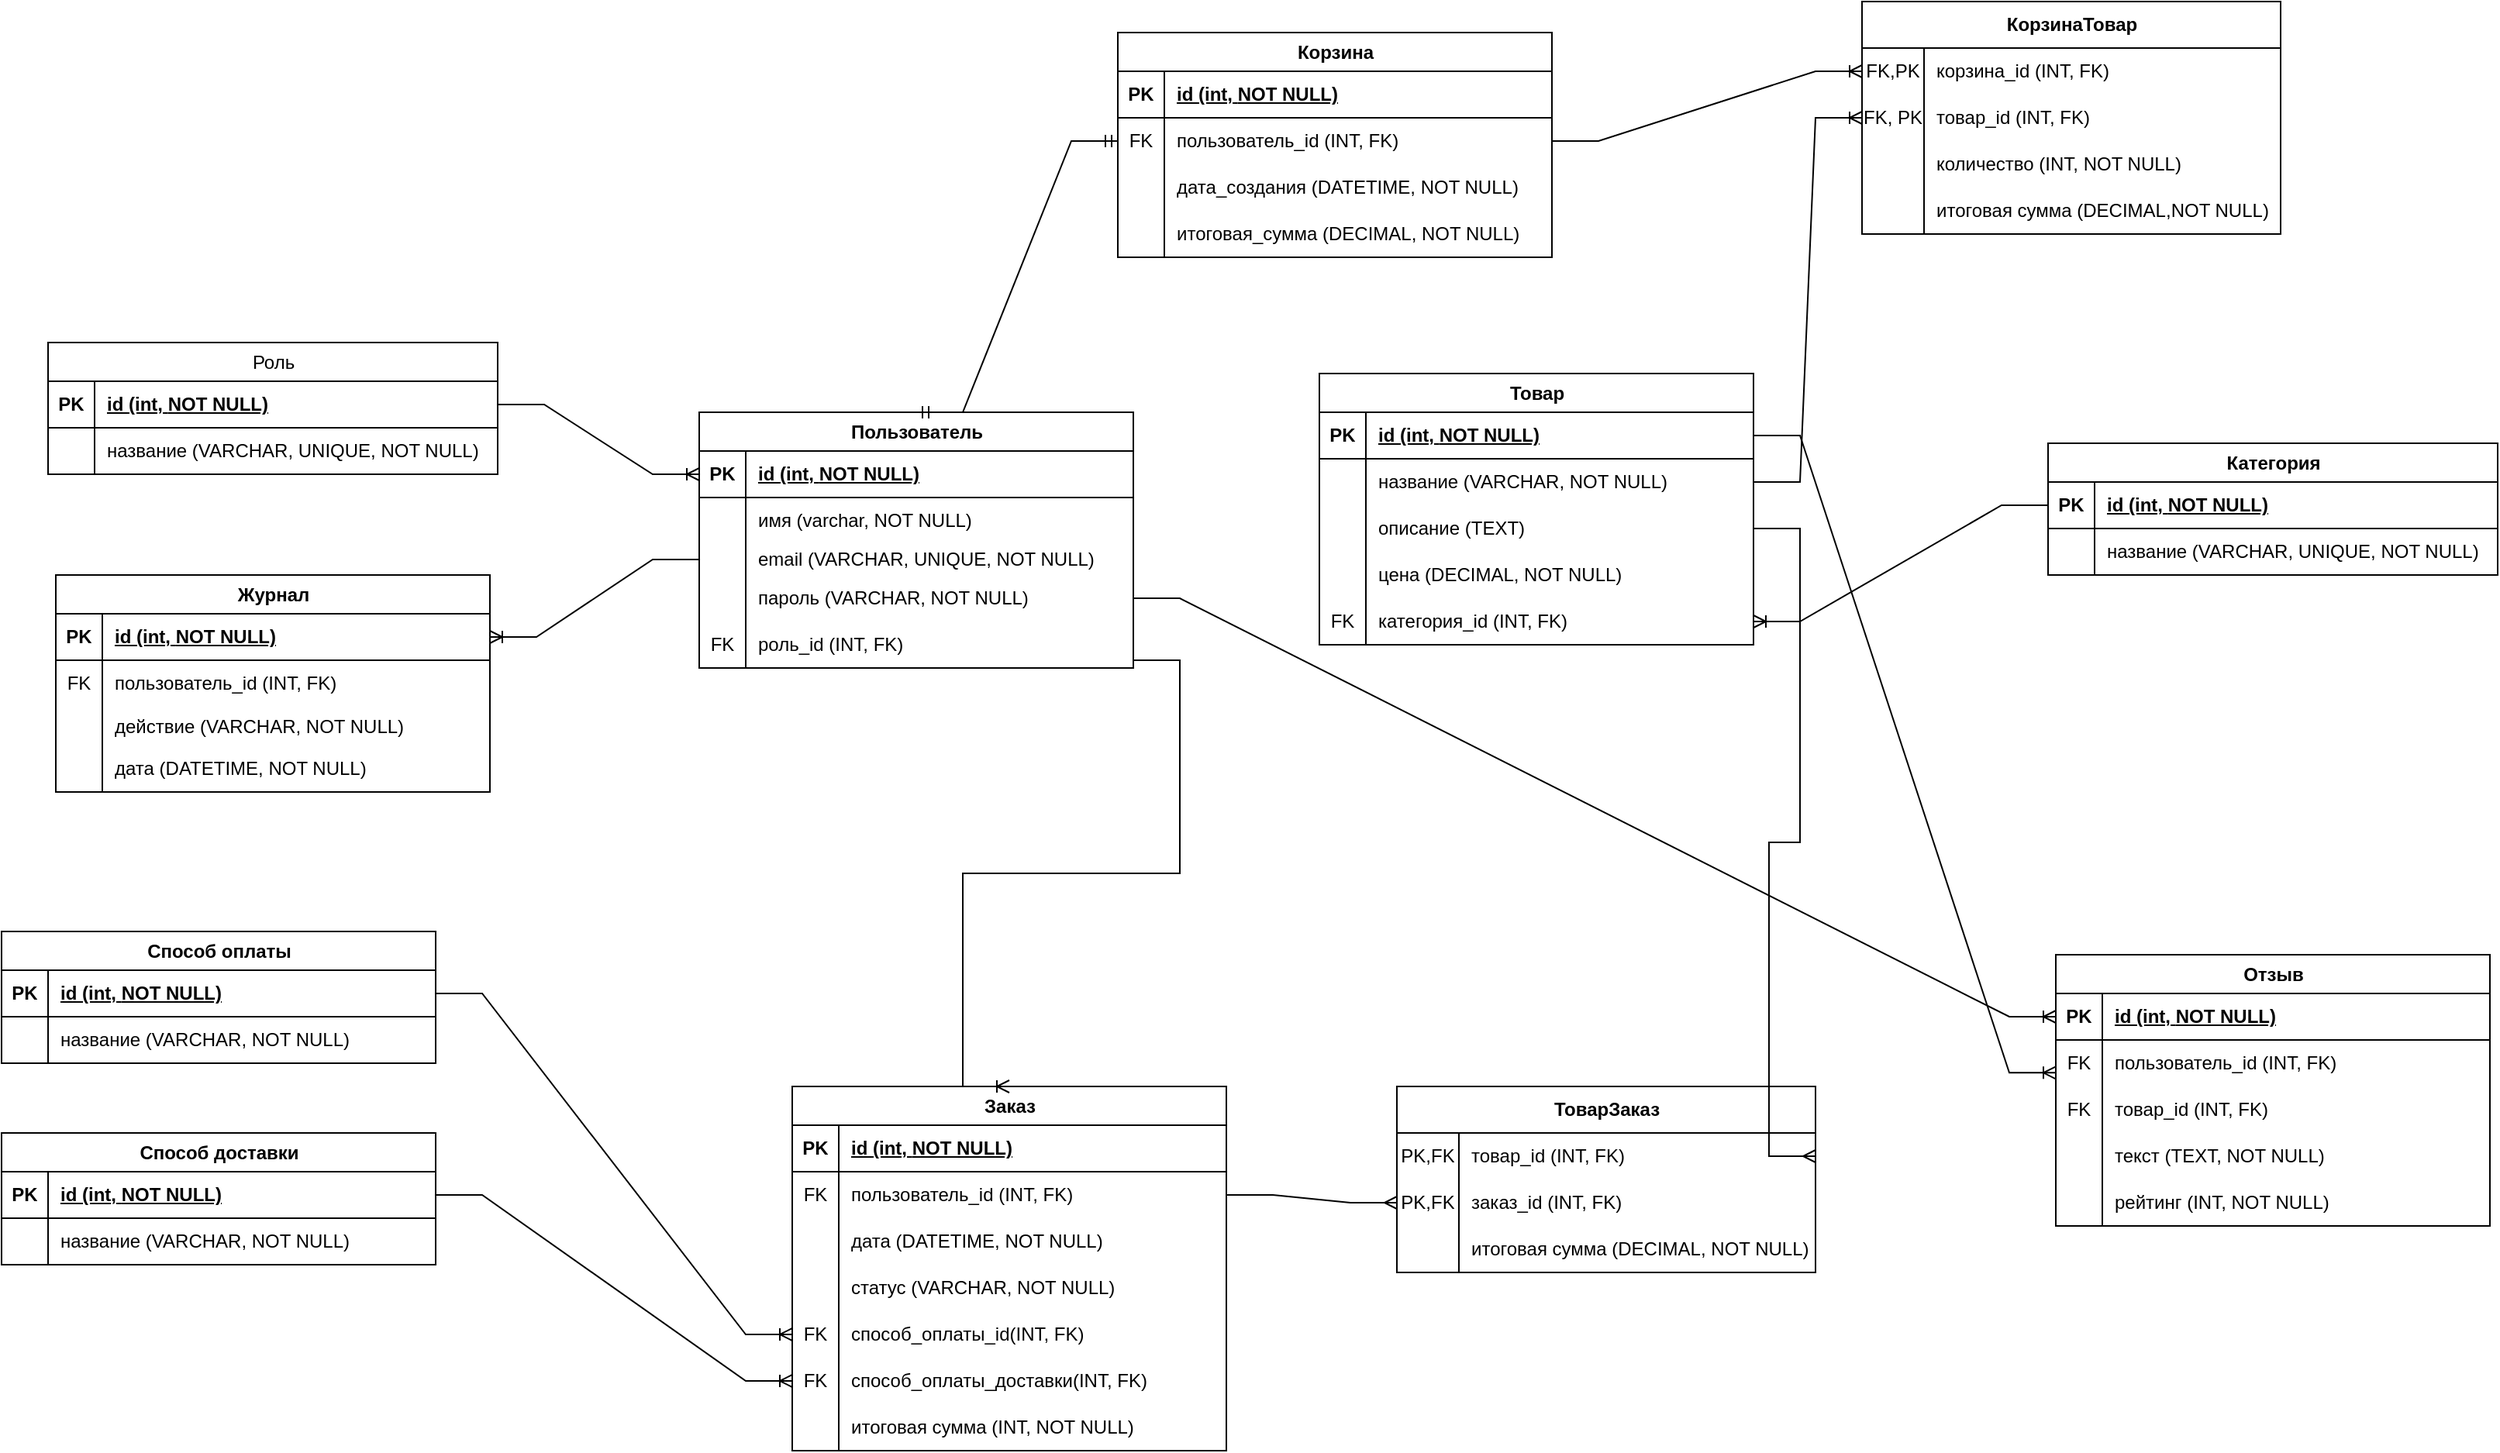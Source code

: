 <mxfile version="24.7.16">
  <diagram id="R2lEEEUBdFMjLlhIrx00" name="Page-1">
    <mxGraphModel dx="2350" dy="1910" grid="1" gridSize="10" guides="1" tooltips="1" connect="1" arrows="1" fold="1" page="1" pageScale="1" pageWidth="850" pageHeight="1100" math="0" shadow="0" extFonts="Permanent Marker^https://fonts.googleapis.com/css?family=Permanent+Marker">
      <root>
        <mxCell id="0" />
        <mxCell id="1" parent="0" />
        <mxCell id="uTvPvE9BwkvA8iOeu_6--14" value="Пользователь" style="shape=table;startSize=25;container=1;collapsible=1;childLayout=tableLayout;fixedRows=1;rowLines=0;fontStyle=1;align=center;resizeLast=1;html=1;" parent="1" vertex="1">
          <mxGeometry x="-70" y="65" width="280" height="165" as="geometry" />
        </mxCell>
        <mxCell id="uTvPvE9BwkvA8iOeu_6--15" value="" style="shape=tableRow;horizontal=0;startSize=0;swimlaneHead=0;swimlaneBody=0;fillColor=none;collapsible=0;dropTarget=0;points=[[0,0.5],[1,0.5]];portConstraint=eastwest;top=0;left=0;right=0;bottom=1;" parent="uTvPvE9BwkvA8iOeu_6--14" vertex="1">
          <mxGeometry y="25" width="280" height="30" as="geometry" />
        </mxCell>
        <mxCell id="uTvPvE9BwkvA8iOeu_6--16" value="PK" style="shape=partialRectangle;connectable=0;fillColor=none;top=0;left=0;bottom=0;right=0;fontStyle=1;overflow=hidden;whiteSpace=wrap;html=1;" parent="uTvPvE9BwkvA8iOeu_6--15" vertex="1">
          <mxGeometry width="30" height="30" as="geometry">
            <mxRectangle width="30" height="30" as="alternateBounds" />
          </mxGeometry>
        </mxCell>
        <mxCell id="uTvPvE9BwkvA8iOeu_6--17" value="id (int,&amp;nbsp;&lt;span style=&quot;text-wrap: nowrap;&quot;&gt;NOT NULL)&lt;/span&gt;" style="shape=partialRectangle;connectable=0;fillColor=none;top=0;left=0;bottom=0;right=0;align=left;spacingLeft=6;fontStyle=5;overflow=hidden;whiteSpace=wrap;html=1;" parent="uTvPvE9BwkvA8iOeu_6--15" vertex="1">
          <mxGeometry x="30" width="250" height="30" as="geometry">
            <mxRectangle width="250" height="30" as="alternateBounds" />
          </mxGeometry>
        </mxCell>
        <mxCell id="uTvPvE9BwkvA8iOeu_6--18" value="" style="shape=tableRow;horizontal=0;startSize=0;swimlaneHead=0;swimlaneBody=0;fillColor=none;collapsible=0;dropTarget=0;points=[[0,0.5],[1,0.5]];portConstraint=eastwest;top=0;left=0;right=0;bottom=0;" parent="uTvPvE9BwkvA8iOeu_6--14" vertex="1">
          <mxGeometry y="55" width="280" height="30" as="geometry" />
        </mxCell>
        <mxCell id="uTvPvE9BwkvA8iOeu_6--19" value="" style="shape=partialRectangle;connectable=0;fillColor=none;top=0;left=0;bottom=0;right=0;editable=1;overflow=hidden;whiteSpace=wrap;html=1;" parent="uTvPvE9BwkvA8iOeu_6--18" vertex="1">
          <mxGeometry width="30" height="30" as="geometry">
            <mxRectangle width="30" height="30" as="alternateBounds" />
          </mxGeometry>
        </mxCell>
        <mxCell id="uTvPvE9BwkvA8iOeu_6--20" value="имя (varchar, NOT NULL)" style="shape=partialRectangle;connectable=0;fillColor=none;top=0;left=0;bottom=0;right=0;align=left;spacingLeft=6;overflow=hidden;whiteSpace=wrap;html=1;" parent="uTvPvE9BwkvA8iOeu_6--18" vertex="1">
          <mxGeometry x="30" width="250" height="30" as="geometry">
            <mxRectangle width="250" height="30" as="alternateBounds" />
          </mxGeometry>
        </mxCell>
        <mxCell id="uTvPvE9BwkvA8iOeu_6--21" value="" style="shape=tableRow;horizontal=0;startSize=0;swimlaneHead=0;swimlaneBody=0;fillColor=none;collapsible=0;dropTarget=0;points=[[0,0.5],[1,0.5]];portConstraint=eastwest;top=0;left=0;right=0;bottom=0;" parent="uTvPvE9BwkvA8iOeu_6--14" vertex="1">
          <mxGeometry y="85" width="280" height="20" as="geometry" />
        </mxCell>
        <mxCell id="uTvPvE9BwkvA8iOeu_6--22" value="" style="shape=partialRectangle;connectable=0;fillColor=none;top=0;left=0;bottom=0;right=0;editable=1;overflow=hidden;whiteSpace=wrap;html=1;" parent="uTvPvE9BwkvA8iOeu_6--21" vertex="1">
          <mxGeometry width="30" height="20" as="geometry">
            <mxRectangle width="30" height="20" as="alternateBounds" />
          </mxGeometry>
        </mxCell>
        <mxCell id="uTvPvE9BwkvA8iOeu_6--23" value="email (VARCHAR, UNIQUE, NOT NULL)" style="shape=partialRectangle;connectable=0;fillColor=none;top=0;left=0;bottom=0;right=0;align=left;spacingLeft=6;overflow=hidden;whiteSpace=wrap;html=1;" parent="uTvPvE9BwkvA8iOeu_6--21" vertex="1">
          <mxGeometry x="30" width="250" height="20" as="geometry">
            <mxRectangle width="250" height="20" as="alternateBounds" />
          </mxGeometry>
        </mxCell>
        <mxCell id="uTvPvE9BwkvA8iOeu_6--24" value="" style="shape=tableRow;horizontal=0;startSize=0;swimlaneHead=0;swimlaneBody=0;fillColor=none;collapsible=0;dropTarget=0;points=[[0,0.5],[1,0.5]];portConstraint=eastwest;top=0;left=0;right=0;bottom=0;" parent="uTvPvE9BwkvA8iOeu_6--14" vertex="1">
          <mxGeometry y="105" width="280" height="30" as="geometry" />
        </mxCell>
        <mxCell id="uTvPvE9BwkvA8iOeu_6--25" value="" style="shape=partialRectangle;connectable=0;fillColor=none;top=0;left=0;bottom=0;right=0;editable=1;overflow=hidden;whiteSpace=wrap;html=1;" parent="uTvPvE9BwkvA8iOeu_6--24" vertex="1">
          <mxGeometry width="30" height="30" as="geometry">
            <mxRectangle width="30" height="30" as="alternateBounds" />
          </mxGeometry>
        </mxCell>
        <mxCell id="uTvPvE9BwkvA8iOeu_6--26" value="пароль (VARCHAR, NOT NULL)" style="shape=partialRectangle;connectable=0;fillColor=none;top=0;left=0;bottom=0;right=0;align=left;spacingLeft=6;overflow=hidden;whiteSpace=wrap;html=1;" parent="uTvPvE9BwkvA8iOeu_6--24" vertex="1">
          <mxGeometry x="30" width="250" height="30" as="geometry">
            <mxRectangle width="250" height="30" as="alternateBounds" />
          </mxGeometry>
        </mxCell>
        <mxCell id="uTvPvE9BwkvA8iOeu_6--40" value="" style="shape=tableRow;horizontal=0;startSize=0;swimlaneHead=0;swimlaneBody=0;fillColor=none;collapsible=0;dropTarget=0;points=[[0,0.5],[1,0.5]];portConstraint=eastwest;top=0;left=0;right=0;bottom=0;" parent="uTvPvE9BwkvA8iOeu_6--14" vertex="1">
          <mxGeometry y="135" width="280" height="30" as="geometry" />
        </mxCell>
        <mxCell id="uTvPvE9BwkvA8iOeu_6--41" value="FK" style="shape=partialRectangle;connectable=0;fillColor=none;top=0;left=0;bottom=0;right=0;editable=1;overflow=hidden;whiteSpace=wrap;html=1;" parent="uTvPvE9BwkvA8iOeu_6--40" vertex="1">
          <mxGeometry width="30" height="30" as="geometry">
            <mxRectangle width="30" height="30" as="alternateBounds" />
          </mxGeometry>
        </mxCell>
        <mxCell id="uTvPvE9BwkvA8iOeu_6--42" value="роль_id (INT, FK)" style="shape=partialRectangle;connectable=0;fillColor=none;top=0;left=0;bottom=0;right=0;align=left;spacingLeft=6;overflow=hidden;whiteSpace=wrap;html=1;" parent="uTvPvE9BwkvA8iOeu_6--40" vertex="1">
          <mxGeometry x="30" width="250" height="30" as="geometry">
            <mxRectangle width="250" height="30" as="alternateBounds" />
          </mxGeometry>
        </mxCell>
        <mxCell id="uTvPvE9BwkvA8iOeu_6--43" value="Роль" style="shape=table;startSize=25;container=1;collapsible=1;childLayout=tableLayout;fixedRows=1;rowLines=0;fontStyle=0;align=center;resizeLast=1;html=1;" parent="1" vertex="1">
          <mxGeometry x="-490" y="20" width="290" height="85" as="geometry" />
        </mxCell>
        <mxCell id="uTvPvE9BwkvA8iOeu_6--44" value="" style="shape=tableRow;horizontal=0;startSize=0;swimlaneHead=0;swimlaneBody=0;fillColor=none;collapsible=0;dropTarget=0;points=[[0,0.5],[1,0.5]];portConstraint=eastwest;top=0;left=0;right=0;bottom=1;" parent="uTvPvE9BwkvA8iOeu_6--43" vertex="1">
          <mxGeometry y="25" width="290" height="30" as="geometry" />
        </mxCell>
        <mxCell id="uTvPvE9BwkvA8iOeu_6--45" value="PK" style="shape=partialRectangle;connectable=0;fillColor=none;top=0;left=0;bottom=0;right=0;fontStyle=1;overflow=hidden;whiteSpace=wrap;html=1;" parent="uTvPvE9BwkvA8iOeu_6--44" vertex="1">
          <mxGeometry width="30" height="30" as="geometry">
            <mxRectangle width="30" height="30" as="alternateBounds" />
          </mxGeometry>
        </mxCell>
        <mxCell id="uTvPvE9BwkvA8iOeu_6--46" value="id (int,&amp;nbsp;&lt;span style=&quot;text-wrap: nowrap;&quot;&gt;NOT NULL)&lt;/span&gt;" style="shape=partialRectangle;connectable=0;fillColor=none;top=0;left=0;bottom=0;right=0;align=left;spacingLeft=6;fontStyle=5;overflow=hidden;whiteSpace=wrap;html=1;" parent="uTvPvE9BwkvA8iOeu_6--44" vertex="1">
          <mxGeometry x="30" width="260" height="30" as="geometry">
            <mxRectangle width="260" height="30" as="alternateBounds" />
          </mxGeometry>
        </mxCell>
        <mxCell id="uTvPvE9BwkvA8iOeu_6--47" value="" style="shape=tableRow;horizontal=0;startSize=0;swimlaneHead=0;swimlaneBody=0;fillColor=none;collapsible=0;dropTarget=0;points=[[0,0.5],[1,0.5]];portConstraint=eastwest;top=0;left=0;right=0;bottom=0;" parent="uTvPvE9BwkvA8iOeu_6--43" vertex="1">
          <mxGeometry y="55" width="290" height="30" as="geometry" />
        </mxCell>
        <mxCell id="uTvPvE9BwkvA8iOeu_6--48" value="" style="shape=partialRectangle;connectable=0;fillColor=none;top=0;left=0;bottom=0;right=0;editable=1;overflow=hidden;whiteSpace=wrap;html=1;" parent="uTvPvE9BwkvA8iOeu_6--47" vertex="1">
          <mxGeometry width="30" height="30" as="geometry">
            <mxRectangle width="30" height="30" as="alternateBounds" />
          </mxGeometry>
        </mxCell>
        <mxCell id="uTvPvE9BwkvA8iOeu_6--49" value="название (VARCHAR, UNIQUE, NOT NULL)" style="shape=partialRectangle;connectable=0;fillColor=none;top=0;left=0;bottom=0;right=0;align=left;spacingLeft=6;overflow=hidden;whiteSpace=wrap;html=1;" parent="uTvPvE9BwkvA8iOeu_6--47" vertex="1">
          <mxGeometry x="30" width="260" height="30" as="geometry">
            <mxRectangle width="260" height="30" as="alternateBounds" />
          </mxGeometry>
        </mxCell>
        <mxCell id="uTvPvE9BwkvA8iOeu_6--59" value="Товар" style="shape=table;startSize=25;container=1;collapsible=1;childLayout=tableLayout;fixedRows=1;rowLines=0;fontStyle=1;align=center;resizeLast=1;html=1;" parent="1" vertex="1">
          <mxGeometry x="330" y="40" width="280" height="175" as="geometry" />
        </mxCell>
        <mxCell id="uTvPvE9BwkvA8iOeu_6--60" value="" style="shape=tableRow;horizontal=0;startSize=0;swimlaneHead=0;swimlaneBody=0;fillColor=none;collapsible=0;dropTarget=0;points=[[0,0.5],[1,0.5]];portConstraint=eastwest;top=0;left=0;right=0;bottom=1;" parent="uTvPvE9BwkvA8iOeu_6--59" vertex="1">
          <mxGeometry y="25" width="280" height="30" as="geometry" />
        </mxCell>
        <mxCell id="uTvPvE9BwkvA8iOeu_6--61" value="PK" style="shape=partialRectangle;connectable=0;fillColor=none;top=0;left=0;bottom=0;right=0;fontStyle=1;overflow=hidden;whiteSpace=wrap;html=1;" parent="uTvPvE9BwkvA8iOeu_6--60" vertex="1">
          <mxGeometry width="30" height="30" as="geometry">
            <mxRectangle width="30" height="30" as="alternateBounds" />
          </mxGeometry>
        </mxCell>
        <mxCell id="uTvPvE9BwkvA8iOeu_6--62" value="id (int,&amp;nbsp;&lt;span style=&quot;text-wrap: nowrap;&quot;&gt;NOT NULL)&lt;/span&gt;" style="shape=partialRectangle;connectable=0;fillColor=none;top=0;left=0;bottom=0;right=0;align=left;spacingLeft=6;fontStyle=5;overflow=hidden;whiteSpace=wrap;html=1;" parent="uTvPvE9BwkvA8iOeu_6--60" vertex="1">
          <mxGeometry x="30" width="250" height="30" as="geometry">
            <mxRectangle width="250" height="30" as="alternateBounds" />
          </mxGeometry>
        </mxCell>
        <mxCell id="uTvPvE9BwkvA8iOeu_6--63" value="" style="shape=tableRow;horizontal=0;startSize=0;swimlaneHead=0;swimlaneBody=0;fillColor=none;collapsible=0;dropTarget=0;points=[[0,0.5],[1,0.5]];portConstraint=eastwest;top=0;left=0;right=0;bottom=0;" parent="uTvPvE9BwkvA8iOeu_6--59" vertex="1">
          <mxGeometry y="55" width="280" height="30" as="geometry" />
        </mxCell>
        <mxCell id="uTvPvE9BwkvA8iOeu_6--64" value="" style="shape=partialRectangle;connectable=0;fillColor=none;top=0;left=0;bottom=0;right=0;editable=1;overflow=hidden;whiteSpace=wrap;html=1;" parent="uTvPvE9BwkvA8iOeu_6--63" vertex="1">
          <mxGeometry width="30" height="30" as="geometry">
            <mxRectangle width="30" height="30" as="alternateBounds" />
          </mxGeometry>
        </mxCell>
        <mxCell id="uTvPvE9BwkvA8iOeu_6--65" value="название (VARCHAR, NOT NULL)" style="shape=partialRectangle;connectable=0;fillColor=none;top=0;left=0;bottom=0;right=0;align=left;spacingLeft=6;overflow=hidden;whiteSpace=wrap;html=1;" parent="uTvPvE9BwkvA8iOeu_6--63" vertex="1">
          <mxGeometry x="30" width="250" height="30" as="geometry">
            <mxRectangle width="250" height="30" as="alternateBounds" />
          </mxGeometry>
        </mxCell>
        <mxCell id="uTvPvE9BwkvA8iOeu_6--66" value="" style="shape=tableRow;horizontal=0;startSize=0;swimlaneHead=0;swimlaneBody=0;fillColor=none;collapsible=0;dropTarget=0;points=[[0,0.5],[1,0.5]];portConstraint=eastwest;top=0;left=0;right=0;bottom=0;" parent="uTvPvE9BwkvA8iOeu_6--59" vertex="1">
          <mxGeometry y="85" width="280" height="30" as="geometry" />
        </mxCell>
        <mxCell id="uTvPvE9BwkvA8iOeu_6--67" value="" style="shape=partialRectangle;connectable=0;fillColor=none;top=0;left=0;bottom=0;right=0;editable=1;overflow=hidden;whiteSpace=wrap;html=1;" parent="uTvPvE9BwkvA8iOeu_6--66" vertex="1">
          <mxGeometry width="30" height="30" as="geometry">
            <mxRectangle width="30" height="30" as="alternateBounds" />
          </mxGeometry>
        </mxCell>
        <mxCell id="uTvPvE9BwkvA8iOeu_6--68" value="описание (TEXT)" style="shape=partialRectangle;connectable=0;fillColor=none;top=0;left=0;bottom=0;right=0;align=left;spacingLeft=6;overflow=hidden;whiteSpace=wrap;html=1;" parent="uTvPvE9BwkvA8iOeu_6--66" vertex="1">
          <mxGeometry x="30" width="250" height="30" as="geometry">
            <mxRectangle width="250" height="30" as="alternateBounds" />
          </mxGeometry>
        </mxCell>
        <mxCell id="uTvPvE9BwkvA8iOeu_6--69" value="" style="shape=tableRow;horizontal=0;startSize=0;swimlaneHead=0;swimlaneBody=0;fillColor=none;collapsible=0;dropTarget=0;points=[[0,0.5],[1,0.5]];portConstraint=eastwest;top=0;left=0;right=0;bottom=0;" parent="uTvPvE9BwkvA8iOeu_6--59" vertex="1">
          <mxGeometry y="115" width="280" height="30" as="geometry" />
        </mxCell>
        <mxCell id="uTvPvE9BwkvA8iOeu_6--70" value="" style="shape=partialRectangle;connectable=0;fillColor=none;top=0;left=0;bottom=0;right=0;editable=1;overflow=hidden;whiteSpace=wrap;html=1;" parent="uTvPvE9BwkvA8iOeu_6--69" vertex="1">
          <mxGeometry width="30" height="30" as="geometry">
            <mxRectangle width="30" height="30" as="alternateBounds" />
          </mxGeometry>
        </mxCell>
        <mxCell id="uTvPvE9BwkvA8iOeu_6--71" value="цена (DECIMAL, NOT NULL)" style="shape=partialRectangle;connectable=0;fillColor=none;top=0;left=0;bottom=0;right=0;align=left;spacingLeft=6;overflow=hidden;whiteSpace=wrap;html=1;" parent="uTvPvE9BwkvA8iOeu_6--69" vertex="1">
          <mxGeometry x="30" width="250" height="30" as="geometry">
            <mxRectangle width="250" height="30" as="alternateBounds" />
          </mxGeometry>
        </mxCell>
        <mxCell id="uTvPvE9BwkvA8iOeu_6--72" value="" style="shape=tableRow;horizontal=0;startSize=0;swimlaneHead=0;swimlaneBody=0;fillColor=none;collapsible=0;dropTarget=0;points=[[0,0.5],[1,0.5]];portConstraint=eastwest;top=0;left=0;right=0;bottom=0;" parent="uTvPvE9BwkvA8iOeu_6--59" vertex="1">
          <mxGeometry y="145" width="280" height="30" as="geometry" />
        </mxCell>
        <mxCell id="uTvPvE9BwkvA8iOeu_6--73" value="FK" style="shape=partialRectangle;connectable=0;fillColor=none;top=0;left=0;bottom=0;right=0;editable=1;overflow=hidden;whiteSpace=wrap;html=1;" parent="uTvPvE9BwkvA8iOeu_6--72" vertex="1">
          <mxGeometry width="30" height="30" as="geometry">
            <mxRectangle width="30" height="30" as="alternateBounds" />
          </mxGeometry>
        </mxCell>
        <mxCell id="uTvPvE9BwkvA8iOeu_6--74" value="категория_id (INT, FK)" style="shape=partialRectangle;connectable=0;fillColor=none;top=0;left=0;bottom=0;right=0;align=left;spacingLeft=6;overflow=hidden;whiteSpace=wrap;html=1;" parent="uTvPvE9BwkvA8iOeu_6--72" vertex="1">
          <mxGeometry x="30" width="250" height="30" as="geometry">
            <mxRectangle width="250" height="30" as="alternateBounds" />
          </mxGeometry>
        </mxCell>
        <mxCell id="uTvPvE9BwkvA8iOeu_6--75" value="Категория" style="shape=table;startSize=25;container=1;collapsible=1;childLayout=tableLayout;fixedRows=1;rowLines=0;fontStyle=1;align=center;resizeLast=1;html=1;" parent="1" vertex="1">
          <mxGeometry x="800" y="85" width="290" height="85" as="geometry" />
        </mxCell>
        <mxCell id="uTvPvE9BwkvA8iOeu_6--76" value="" style="shape=tableRow;horizontal=0;startSize=0;swimlaneHead=0;swimlaneBody=0;fillColor=none;collapsible=0;dropTarget=0;points=[[0,0.5],[1,0.5]];portConstraint=eastwest;top=0;left=0;right=0;bottom=1;" parent="uTvPvE9BwkvA8iOeu_6--75" vertex="1">
          <mxGeometry y="25" width="290" height="30" as="geometry" />
        </mxCell>
        <mxCell id="uTvPvE9BwkvA8iOeu_6--77" value="PK" style="shape=partialRectangle;connectable=0;fillColor=none;top=0;left=0;bottom=0;right=0;fontStyle=1;overflow=hidden;whiteSpace=wrap;html=1;" parent="uTvPvE9BwkvA8iOeu_6--76" vertex="1">
          <mxGeometry width="30" height="30" as="geometry">
            <mxRectangle width="30" height="30" as="alternateBounds" />
          </mxGeometry>
        </mxCell>
        <mxCell id="uTvPvE9BwkvA8iOeu_6--78" value="id (int,&amp;nbsp;&lt;span style=&quot;text-wrap: nowrap;&quot;&gt;NOT NULL)&lt;/span&gt;" style="shape=partialRectangle;connectable=0;fillColor=none;top=0;left=0;bottom=0;right=0;align=left;spacingLeft=6;fontStyle=5;overflow=hidden;whiteSpace=wrap;html=1;" parent="uTvPvE9BwkvA8iOeu_6--76" vertex="1">
          <mxGeometry x="30" width="260" height="30" as="geometry">
            <mxRectangle width="260" height="30" as="alternateBounds" />
          </mxGeometry>
        </mxCell>
        <mxCell id="uTvPvE9BwkvA8iOeu_6--79" value="" style="shape=tableRow;horizontal=0;startSize=0;swimlaneHead=0;swimlaneBody=0;fillColor=none;collapsible=0;dropTarget=0;points=[[0,0.5],[1,0.5]];portConstraint=eastwest;top=0;left=0;right=0;bottom=0;" parent="uTvPvE9BwkvA8iOeu_6--75" vertex="1">
          <mxGeometry y="55" width="290" height="30" as="geometry" />
        </mxCell>
        <mxCell id="uTvPvE9BwkvA8iOeu_6--80" value="" style="shape=partialRectangle;connectable=0;fillColor=none;top=0;left=0;bottom=0;right=0;editable=1;overflow=hidden;whiteSpace=wrap;html=1;" parent="uTvPvE9BwkvA8iOeu_6--79" vertex="1">
          <mxGeometry width="30" height="30" as="geometry">
            <mxRectangle width="30" height="30" as="alternateBounds" />
          </mxGeometry>
        </mxCell>
        <mxCell id="uTvPvE9BwkvA8iOeu_6--81" value="название (VARCHAR, UNIQUE, NOT NULL)" style="shape=partialRectangle;connectable=0;fillColor=none;top=0;left=0;bottom=0;right=0;align=left;spacingLeft=6;overflow=hidden;whiteSpace=wrap;html=1;" parent="uTvPvE9BwkvA8iOeu_6--79" vertex="1">
          <mxGeometry x="30" width="260" height="30" as="geometry">
            <mxRectangle width="260" height="30" as="alternateBounds" />
          </mxGeometry>
        </mxCell>
        <mxCell id="uTvPvE9BwkvA8iOeu_6--82" value="Заказ" style="shape=table;startSize=25;container=1;collapsible=1;childLayout=tableLayout;fixedRows=1;rowLines=0;fontStyle=1;align=center;resizeLast=1;html=1;" parent="1" vertex="1">
          <mxGeometry x="-10" y="500" width="280" height="235" as="geometry" />
        </mxCell>
        <mxCell id="uTvPvE9BwkvA8iOeu_6--83" value="" style="shape=tableRow;horizontal=0;startSize=0;swimlaneHead=0;swimlaneBody=0;fillColor=none;collapsible=0;dropTarget=0;points=[[0,0.5],[1,0.5]];portConstraint=eastwest;top=0;left=0;right=0;bottom=1;" parent="uTvPvE9BwkvA8iOeu_6--82" vertex="1">
          <mxGeometry y="25" width="280" height="30" as="geometry" />
        </mxCell>
        <mxCell id="uTvPvE9BwkvA8iOeu_6--84" value="PK" style="shape=partialRectangle;connectable=0;fillColor=none;top=0;left=0;bottom=0;right=0;fontStyle=1;overflow=hidden;whiteSpace=wrap;html=1;" parent="uTvPvE9BwkvA8iOeu_6--83" vertex="1">
          <mxGeometry width="30" height="30" as="geometry">
            <mxRectangle width="30" height="30" as="alternateBounds" />
          </mxGeometry>
        </mxCell>
        <mxCell id="uTvPvE9BwkvA8iOeu_6--85" value="id (int,&amp;nbsp;&lt;span style=&quot;text-wrap: nowrap;&quot;&gt;NOT NULL)&lt;/span&gt;" style="shape=partialRectangle;connectable=0;fillColor=none;top=0;left=0;bottom=0;right=0;align=left;spacingLeft=6;fontStyle=5;overflow=hidden;whiteSpace=wrap;html=1;" parent="uTvPvE9BwkvA8iOeu_6--83" vertex="1">
          <mxGeometry x="30" width="250" height="30" as="geometry">
            <mxRectangle width="250" height="30" as="alternateBounds" />
          </mxGeometry>
        </mxCell>
        <mxCell id="uTvPvE9BwkvA8iOeu_6--86" value="" style="shape=tableRow;horizontal=0;startSize=0;swimlaneHead=0;swimlaneBody=0;fillColor=none;collapsible=0;dropTarget=0;points=[[0,0.5],[1,0.5]];portConstraint=eastwest;top=0;left=0;right=0;bottom=0;" parent="uTvPvE9BwkvA8iOeu_6--82" vertex="1">
          <mxGeometry y="55" width="280" height="30" as="geometry" />
        </mxCell>
        <mxCell id="uTvPvE9BwkvA8iOeu_6--87" value="FK" style="shape=partialRectangle;connectable=0;fillColor=none;top=0;left=0;bottom=0;right=0;editable=1;overflow=hidden;whiteSpace=wrap;html=1;" parent="uTvPvE9BwkvA8iOeu_6--86" vertex="1">
          <mxGeometry width="30" height="30" as="geometry">
            <mxRectangle width="30" height="30" as="alternateBounds" />
          </mxGeometry>
        </mxCell>
        <mxCell id="uTvPvE9BwkvA8iOeu_6--88" value="пользователь_id (INT, FK)" style="shape=partialRectangle;connectable=0;fillColor=none;top=0;left=0;bottom=0;right=0;align=left;spacingLeft=6;overflow=hidden;whiteSpace=wrap;html=1;" parent="uTvPvE9BwkvA8iOeu_6--86" vertex="1">
          <mxGeometry x="30" width="250" height="30" as="geometry">
            <mxRectangle width="250" height="30" as="alternateBounds" />
          </mxGeometry>
        </mxCell>
        <mxCell id="uTvPvE9BwkvA8iOeu_6--89" value="" style="shape=tableRow;horizontal=0;startSize=0;swimlaneHead=0;swimlaneBody=0;fillColor=none;collapsible=0;dropTarget=0;points=[[0,0.5],[1,0.5]];portConstraint=eastwest;top=0;left=0;right=0;bottom=0;" parent="uTvPvE9BwkvA8iOeu_6--82" vertex="1">
          <mxGeometry y="85" width="280" height="30" as="geometry" />
        </mxCell>
        <mxCell id="uTvPvE9BwkvA8iOeu_6--90" value="" style="shape=partialRectangle;connectable=0;fillColor=none;top=0;left=0;bottom=0;right=0;editable=1;overflow=hidden;whiteSpace=wrap;html=1;" parent="uTvPvE9BwkvA8iOeu_6--89" vertex="1">
          <mxGeometry width="30" height="30" as="geometry">
            <mxRectangle width="30" height="30" as="alternateBounds" />
          </mxGeometry>
        </mxCell>
        <mxCell id="uTvPvE9BwkvA8iOeu_6--91" value="дата (DATETIME, NOT NULL)" style="shape=partialRectangle;connectable=0;fillColor=none;top=0;left=0;bottom=0;right=0;align=left;spacingLeft=6;overflow=hidden;whiteSpace=wrap;html=1;" parent="uTvPvE9BwkvA8iOeu_6--89" vertex="1">
          <mxGeometry x="30" width="250" height="30" as="geometry">
            <mxRectangle width="250" height="30" as="alternateBounds" />
          </mxGeometry>
        </mxCell>
        <mxCell id="uTvPvE9BwkvA8iOeu_6--92" value="" style="shape=tableRow;horizontal=0;startSize=0;swimlaneHead=0;swimlaneBody=0;fillColor=none;collapsible=0;dropTarget=0;points=[[0,0.5],[1,0.5]];portConstraint=eastwest;top=0;left=0;right=0;bottom=0;" parent="uTvPvE9BwkvA8iOeu_6--82" vertex="1">
          <mxGeometry y="115" width="280" height="30" as="geometry" />
        </mxCell>
        <mxCell id="uTvPvE9BwkvA8iOeu_6--93" value="" style="shape=partialRectangle;connectable=0;fillColor=none;top=0;left=0;bottom=0;right=0;editable=1;overflow=hidden;whiteSpace=wrap;html=1;" parent="uTvPvE9BwkvA8iOeu_6--92" vertex="1">
          <mxGeometry width="30" height="30" as="geometry">
            <mxRectangle width="30" height="30" as="alternateBounds" />
          </mxGeometry>
        </mxCell>
        <mxCell id="uTvPvE9BwkvA8iOeu_6--94" value="статус (VARCHAR, NOT NULL)" style="shape=partialRectangle;connectable=0;fillColor=none;top=0;left=0;bottom=0;right=0;align=left;spacingLeft=6;overflow=hidden;whiteSpace=wrap;html=1;" parent="uTvPvE9BwkvA8iOeu_6--92" vertex="1">
          <mxGeometry x="30" width="250" height="30" as="geometry">
            <mxRectangle width="250" height="30" as="alternateBounds" />
          </mxGeometry>
        </mxCell>
        <mxCell id="uTvPvE9BwkvA8iOeu_6--174" value="" style="shape=tableRow;horizontal=0;startSize=0;swimlaneHead=0;swimlaneBody=0;fillColor=none;collapsible=0;dropTarget=0;points=[[0,0.5],[1,0.5]];portConstraint=eastwest;top=0;left=0;right=0;bottom=0;" parent="uTvPvE9BwkvA8iOeu_6--82" vertex="1">
          <mxGeometry y="145" width="280" height="30" as="geometry" />
        </mxCell>
        <mxCell id="uTvPvE9BwkvA8iOeu_6--175" value="FK" style="shape=partialRectangle;connectable=0;fillColor=none;top=0;left=0;bottom=0;right=0;editable=1;overflow=hidden;whiteSpace=wrap;html=1;" parent="uTvPvE9BwkvA8iOeu_6--174" vertex="1">
          <mxGeometry width="30" height="30" as="geometry">
            <mxRectangle width="30" height="30" as="alternateBounds" />
          </mxGeometry>
        </mxCell>
        <mxCell id="uTvPvE9BwkvA8iOeu_6--176" value="способ_оплаты_id(INT, FK)" style="shape=partialRectangle;connectable=0;fillColor=none;top=0;left=0;bottom=0;right=0;align=left;spacingLeft=6;overflow=hidden;whiteSpace=wrap;html=1;" parent="uTvPvE9BwkvA8iOeu_6--174" vertex="1">
          <mxGeometry x="30" width="250" height="30" as="geometry">
            <mxRectangle width="250" height="30" as="alternateBounds" />
          </mxGeometry>
        </mxCell>
        <mxCell id="uTvPvE9BwkvA8iOeu_6--177" value="" style="shape=tableRow;horizontal=0;startSize=0;swimlaneHead=0;swimlaneBody=0;fillColor=none;collapsible=0;dropTarget=0;points=[[0,0.5],[1,0.5]];portConstraint=eastwest;top=0;left=0;right=0;bottom=0;" parent="uTvPvE9BwkvA8iOeu_6--82" vertex="1">
          <mxGeometry y="175" width="280" height="30" as="geometry" />
        </mxCell>
        <mxCell id="uTvPvE9BwkvA8iOeu_6--178" value="FK" style="shape=partialRectangle;connectable=0;fillColor=none;top=0;left=0;bottom=0;right=0;editable=1;overflow=hidden;whiteSpace=wrap;html=1;" parent="uTvPvE9BwkvA8iOeu_6--177" vertex="1">
          <mxGeometry width="30" height="30" as="geometry">
            <mxRectangle width="30" height="30" as="alternateBounds" />
          </mxGeometry>
        </mxCell>
        <mxCell id="uTvPvE9BwkvA8iOeu_6--179" value="способ_оплаты_доставки(INT, FK)" style="shape=partialRectangle;connectable=0;fillColor=none;top=0;left=0;bottom=0;right=0;align=left;spacingLeft=6;overflow=hidden;whiteSpace=wrap;html=1;" parent="uTvPvE9BwkvA8iOeu_6--177" vertex="1">
          <mxGeometry x="30" width="250" height="30" as="geometry">
            <mxRectangle width="250" height="30" as="alternateBounds" />
          </mxGeometry>
        </mxCell>
        <mxCell id="uTvPvE9BwkvA8iOeu_6--186" style="edgeStyle=orthogonalEdgeStyle;rounded=0;orthogonalLoop=1;jettySize=auto;html=1;exitX=1;exitY=0.5;exitDx=0;exitDy=0;" parent="uTvPvE9BwkvA8iOeu_6--82" source="uTvPvE9BwkvA8iOeu_6--174" target="uTvPvE9BwkvA8iOeu_6--174" edge="1">
          <mxGeometry relative="1" as="geometry" />
        </mxCell>
        <mxCell id="vBdFsNH1L4PYJy6h8t3E-17" value="" style="shape=tableRow;horizontal=0;startSize=0;swimlaneHead=0;swimlaneBody=0;fillColor=none;collapsible=0;dropTarget=0;points=[[0,0.5],[1,0.5]];portConstraint=eastwest;top=0;left=0;right=0;bottom=0;" vertex="1" parent="uTvPvE9BwkvA8iOeu_6--82">
          <mxGeometry y="205" width="280" height="30" as="geometry" />
        </mxCell>
        <mxCell id="vBdFsNH1L4PYJy6h8t3E-18" value="" style="shape=partialRectangle;connectable=0;fillColor=none;top=0;left=0;bottom=0;right=0;editable=1;overflow=hidden;whiteSpace=wrap;html=1;" vertex="1" parent="vBdFsNH1L4PYJy6h8t3E-17">
          <mxGeometry width="30" height="30" as="geometry">
            <mxRectangle width="30" height="30" as="alternateBounds" />
          </mxGeometry>
        </mxCell>
        <mxCell id="vBdFsNH1L4PYJy6h8t3E-19" value="итоговая сумма (INT, NOT NULL)" style="shape=partialRectangle;connectable=0;fillColor=none;top=0;left=0;bottom=0;right=0;align=left;spacingLeft=6;overflow=hidden;whiteSpace=wrap;html=1;" vertex="1" parent="vBdFsNH1L4PYJy6h8t3E-17">
          <mxGeometry x="30" width="250" height="30" as="geometry">
            <mxRectangle width="250" height="30" as="alternateBounds" />
          </mxGeometry>
        </mxCell>
        <mxCell id="uTvPvE9BwkvA8iOeu_6--98" value="Отзыв" style="shape=table;startSize=25;container=1;collapsible=1;childLayout=tableLayout;fixedRows=1;rowLines=0;fontStyle=1;align=center;resizeLast=1;html=1;" parent="1" vertex="1">
          <mxGeometry x="805" y="415" width="280" height="175" as="geometry" />
        </mxCell>
        <mxCell id="uTvPvE9BwkvA8iOeu_6--99" value="" style="shape=tableRow;horizontal=0;startSize=0;swimlaneHead=0;swimlaneBody=0;fillColor=none;collapsible=0;dropTarget=0;points=[[0,0.5],[1,0.5]];portConstraint=eastwest;top=0;left=0;right=0;bottom=1;" parent="uTvPvE9BwkvA8iOeu_6--98" vertex="1">
          <mxGeometry y="25" width="280" height="30" as="geometry" />
        </mxCell>
        <mxCell id="uTvPvE9BwkvA8iOeu_6--100" value="PK" style="shape=partialRectangle;connectable=0;fillColor=none;top=0;left=0;bottom=0;right=0;fontStyle=1;overflow=hidden;whiteSpace=wrap;html=1;" parent="uTvPvE9BwkvA8iOeu_6--99" vertex="1">
          <mxGeometry width="30" height="30" as="geometry">
            <mxRectangle width="30" height="30" as="alternateBounds" />
          </mxGeometry>
        </mxCell>
        <mxCell id="uTvPvE9BwkvA8iOeu_6--101" value="id (int,&amp;nbsp;&lt;span style=&quot;text-wrap: nowrap;&quot;&gt;NOT NULL)&lt;/span&gt;" style="shape=partialRectangle;connectable=0;fillColor=none;top=0;left=0;bottom=0;right=0;align=left;spacingLeft=6;fontStyle=5;overflow=hidden;whiteSpace=wrap;html=1;" parent="uTvPvE9BwkvA8iOeu_6--99" vertex="1">
          <mxGeometry x="30" width="250" height="30" as="geometry">
            <mxRectangle width="250" height="30" as="alternateBounds" />
          </mxGeometry>
        </mxCell>
        <mxCell id="uTvPvE9BwkvA8iOeu_6--102" value="" style="shape=tableRow;horizontal=0;startSize=0;swimlaneHead=0;swimlaneBody=0;fillColor=none;collapsible=0;dropTarget=0;points=[[0,0.5],[1,0.5]];portConstraint=eastwest;top=0;left=0;right=0;bottom=0;" parent="uTvPvE9BwkvA8iOeu_6--98" vertex="1">
          <mxGeometry y="55" width="280" height="30" as="geometry" />
        </mxCell>
        <mxCell id="uTvPvE9BwkvA8iOeu_6--103" value="FK" style="shape=partialRectangle;connectable=0;fillColor=none;top=0;left=0;bottom=0;right=0;editable=1;overflow=hidden;whiteSpace=wrap;html=1;" parent="uTvPvE9BwkvA8iOeu_6--102" vertex="1">
          <mxGeometry width="30" height="30" as="geometry">
            <mxRectangle width="30" height="30" as="alternateBounds" />
          </mxGeometry>
        </mxCell>
        <mxCell id="uTvPvE9BwkvA8iOeu_6--104" value="пользователь_id (INT, FK)" style="shape=partialRectangle;connectable=0;fillColor=none;top=0;left=0;bottom=0;right=0;align=left;spacingLeft=6;overflow=hidden;whiteSpace=wrap;html=1;" parent="uTvPvE9BwkvA8iOeu_6--102" vertex="1">
          <mxGeometry x="30" width="250" height="30" as="geometry">
            <mxRectangle width="250" height="30" as="alternateBounds" />
          </mxGeometry>
        </mxCell>
        <mxCell id="uTvPvE9BwkvA8iOeu_6--105" value="" style="shape=tableRow;horizontal=0;startSize=0;swimlaneHead=0;swimlaneBody=0;fillColor=none;collapsible=0;dropTarget=0;points=[[0,0.5],[1,0.5]];portConstraint=eastwest;top=0;left=0;right=0;bottom=0;" parent="uTvPvE9BwkvA8iOeu_6--98" vertex="1">
          <mxGeometry y="85" width="280" height="30" as="geometry" />
        </mxCell>
        <mxCell id="uTvPvE9BwkvA8iOeu_6--106" value="FK" style="shape=partialRectangle;connectable=0;fillColor=none;top=0;left=0;bottom=0;right=0;editable=1;overflow=hidden;whiteSpace=wrap;html=1;" parent="uTvPvE9BwkvA8iOeu_6--105" vertex="1">
          <mxGeometry width="30" height="30" as="geometry">
            <mxRectangle width="30" height="30" as="alternateBounds" />
          </mxGeometry>
        </mxCell>
        <mxCell id="uTvPvE9BwkvA8iOeu_6--107" value="товар_id (INT, FK)" style="shape=partialRectangle;connectable=0;fillColor=none;top=0;left=0;bottom=0;right=0;align=left;spacingLeft=6;overflow=hidden;whiteSpace=wrap;html=1;" parent="uTvPvE9BwkvA8iOeu_6--105" vertex="1">
          <mxGeometry x="30" width="250" height="30" as="geometry">
            <mxRectangle width="250" height="30" as="alternateBounds" />
          </mxGeometry>
        </mxCell>
        <mxCell id="uTvPvE9BwkvA8iOeu_6--108" value="" style="shape=tableRow;horizontal=0;startSize=0;swimlaneHead=0;swimlaneBody=0;fillColor=none;collapsible=0;dropTarget=0;points=[[0,0.5],[1,0.5]];portConstraint=eastwest;top=0;left=0;right=0;bottom=0;" parent="uTvPvE9BwkvA8iOeu_6--98" vertex="1">
          <mxGeometry y="115" width="280" height="30" as="geometry" />
        </mxCell>
        <mxCell id="uTvPvE9BwkvA8iOeu_6--109" value="" style="shape=partialRectangle;connectable=0;fillColor=none;top=0;left=0;bottom=0;right=0;editable=1;overflow=hidden;whiteSpace=wrap;html=1;" parent="uTvPvE9BwkvA8iOeu_6--108" vertex="1">
          <mxGeometry width="30" height="30" as="geometry">
            <mxRectangle width="30" height="30" as="alternateBounds" />
          </mxGeometry>
        </mxCell>
        <mxCell id="uTvPvE9BwkvA8iOeu_6--110" value="текст (TEXT, NOT NULL)" style="shape=partialRectangle;connectable=0;fillColor=none;top=0;left=0;bottom=0;right=0;align=left;spacingLeft=6;overflow=hidden;whiteSpace=wrap;html=1;" parent="uTvPvE9BwkvA8iOeu_6--108" vertex="1">
          <mxGeometry x="30" width="250" height="30" as="geometry">
            <mxRectangle width="250" height="30" as="alternateBounds" />
          </mxGeometry>
        </mxCell>
        <mxCell id="uTvPvE9BwkvA8iOeu_6--111" value="" style="shape=tableRow;horizontal=0;startSize=0;swimlaneHead=0;swimlaneBody=0;fillColor=none;collapsible=0;dropTarget=0;points=[[0,0.5],[1,0.5]];portConstraint=eastwest;top=0;left=0;right=0;bottom=0;" parent="uTvPvE9BwkvA8iOeu_6--98" vertex="1">
          <mxGeometry y="145" width="280" height="30" as="geometry" />
        </mxCell>
        <mxCell id="uTvPvE9BwkvA8iOeu_6--112" value="" style="shape=partialRectangle;connectable=0;fillColor=none;top=0;left=0;bottom=0;right=0;editable=1;overflow=hidden;whiteSpace=wrap;html=1;" parent="uTvPvE9BwkvA8iOeu_6--111" vertex="1">
          <mxGeometry width="30" height="30" as="geometry">
            <mxRectangle width="30" height="30" as="alternateBounds" />
          </mxGeometry>
        </mxCell>
        <mxCell id="uTvPvE9BwkvA8iOeu_6--113" value="рейтинг (INT, NOT NULL)" style="shape=partialRectangle;connectable=0;fillColor=none;top=0;left=0;bottom=0;right=0;align=left;spacingLeft=6;overflow=hidden;whiteSpace=wrap;html=1;" parent="uTvPvE9BwkvA8iOeu_6--111" vertex="1">
          <mxGeometry x="30" width="250" height="30" as="geometry">
            <mxRectangle width="250" height="30" as="alternateBounds" />
          </mxGeometry>
        </mxCell>
        <mxCell id="uTvPvE9BwkvA8iOeu_6--114" value="Журнал" style="shape=table;startSize=25;container=1;collapsible=1;childLayout=tableLayout;fixedRows=1;rowLines=0;fontStyle=1;align=center;resizeLast=1;html=1;" parent="1" vertex="1">
          <mxGeometry x="-485" y="170" width="280" height="140" as="geometry" />
        </mxCell>
        <mxCell id="uTvPvE9BwkvA8iOeu_6--115" value="" style="shape=tableRow;horizontal=0;startSize=0;swimlaneHead=0;swimlaneBody=0;fillColor=none;collapsible=0;dropTarget=0;points=[[0,0.5],[1,0.5]];portConstraint=eastwest;top=0;left=0;right=0;bottom=1;" parent="uTvPvE9BwkvA8iOeu_6--114" vertex="1">
          <mxGeometry y="25" width="280" height="30" as="geometry" />
        </mxCell>
        <mxCell id="uTvPvE9BwkvA8iOeu_6--116" value="PK" style="shape=partialRectangle;connectable=0;fillColor=none;top=0;left=0;bottom=0;right=0;fontStyle=1;overflow=hidden;whiteSpace=wrap;html=1;" parent="uTvPvE9BwkvA8iOeu_6--115" vertex="1">
          <mxGeometry width="30" height="30" as="geometry">
            <mxRectangle width="30" height="30" as="alternateBounds" />
          </mxGeometry>
        </mxCell>
        <mxCell id="uTvPvE9BwkvA8iOeu_6--117" value="id (int,&amp;nbsp;&lt;span style=&quot;text-wrap: nowrap;&quot;&gt;NOT NULL)&lt;/span&gt;" style="shape=partialRectangle;connectable=0;fillColor=none;top=0;left=0;bottom=0;right=0;align=left;spacingLeft=6;fontStyle=5;overflow=hidden;whiteSpace=wrap;html=1;" parent="uTvPvE9BwkvA8iOeu_6--115" vertex="1">
          <mxGeometry x="30" width="250" height="30" as="geometry">
            <mxRectangle width="250" height="30" as="alternateBounds" />
          </mxGeometry>
        </mxCell>
        <mxCell id="uTvPvE9BwkvA8iOeu_6--118" value="" style="shape=tableRow;horizontal=0;startSize=0;swimlaneHead=0;swimlaneBody=0;fillColor=none;collapsible=0;dropTarget=0;points=[[0,0.5],[1,0.5]];portConstraint=eastwest;top=0;left=0;right=0;bottom=0;" parent="uTvPvE9BwkvA8iOeu_6--114" vertex="1">
          <mxGeometry y="55" width="280" height="30" as="geometry" />
        </mxCell>
        <mxCell id="uTvPvE9BwkvA8iOeu_6--119" value="FK" style="shape=partialRectangle;connectable=0;fillColor=none;top=0;left=0;bottom=0;right=0;editable=1;overflow=hidden;whiteSpace=wrap;html=1;" parent="uTvPvE9BwkvA8iOeu_6--118" vertex="1">
          <mxGeometry width="30" height="30" as="geometry">
            <mxRectangle width="30" height="30" as="alternateBounds" />
          </mxGeometry>
        </mxCell>
        <mxCell id="uTvPvE9BwkvA8iOeu_6--120" value="пользователь_id (INT, FK)" style="shape=partialRectangle;connectable=0;fillColor=none;top=0;left=0;bottom=0;right=0;align=left;spacingLeft=6;overflow=hidden;whiteSpace=wrap;html=1;" parent="uTvPvE9BwkvA8iOeu_6--118" vertex="1">
          <mxGeometry x="30" width="250" height="30" as="geometry">
            <mxRectangle width="250" height="30" as="alternateBounds" />
          </mxGeometry>
        </mxCell>
        <mxCell id="uTvPvE9BwkvA8iOeu_6--121" value="" style="shape=tableRow;horizontal=0;startSize=0;swimlaneHead=0;swimlaneBody=0;fillColor=none;collapsible=0;dropTarget=0;points=[[0,0.5],[1,0.5]];portConstraint=eastwest;top=0;left=0;right=0;bottom=0;" parent="uTvPvE9BwkvA8iOeu_6--114" vertex="1">
          <mxGeometry y="85" width="280" height="25" as="geometry" />
        </mxCell>
        <mxCell id="uTvPvE9BwkvA8iOeu_6--122" value="" style="shape=partialRectangle;connectable=0;fillColor=none;top=0;left=0;bottom=0;right=0;editable=1;overflow=hidden;whiteSpace=wrap;html=1;" parent="uTvPvE9BwkvA8iOeu_6--121" vertex="1">
          <mxGeometry width="30" height="25" as="geometry">
            <mxRectangle width="30" height="25" as="alternateBounds" />
          </mxGeometry>
        </mxCell>
        <mxCell id="uTvPvE9BwkvA8iOeu_6--123" value="действие (VARCHAR, NOT NULL)" style="shape=partialRectangle;connectable=0;fillColor=none;top=0;left=0;bottom=0;right=0;align=left;spacingLeft=6;overflow=hidden;whiteSpace=wrap;html=1;" parent="uTvPvE9BwkvA8iOeu_6--121" vertex="1">
          <mxGeometry x="30" width="250" height="25" as="geometry">
            <mxRectangle width="250" height="25" as="alternateBounds" />
          </mxGeometry>
        </mxCell>
        <mxCell id="uTvPvE9BwkvA8iOeu_6--124" value="" style="shape=tableRow;horizontal=0;startSize=0;swimlaneHead=0;swimlaneBody=0;fillColor=none;collapsible=0;dropTarget=0;points=[[0,0.5],[1,0.5]];portConstraint=eastwest;top=0;left=0;right=0;bottom=0;" parent="uTvPvE9BwkvA8iOeu_6--114" vertex="1">
          <mxGeometry y="110" width="280" height="30" as="geometry" />
        </mxCell>
        <mxCell id="uTvPvE9BwkvA8iOeu_6--125" value="" style="shape=partialRectangle;connectable=0;fillColor=none;top=0;left=0;bottom=0;right=0;editable=1;overflow=hidden;whiteSpace=wrap;html=1;" parent="uTvPvE9BwkvA8iOeu_6--124" vertex="1">
          <mxGeometry width="30" height="30" as="geometry">
            <mxRectangle width="30" height="30" as="alternateBounds" />
          </mxGeometry>
        </mxCell>
        <mxCell id="uTvPvE9BwkvA8iOeu_6--126" value="дата (DATETIME, NOT NULL)" style="shape=partialRectangle;connectable=0;fillColor=none;top=0;left=0;bottom=0;right=0;align=left;spacingLeft=6;overflow=hidden;whiteSpace=wrap;html=1;" parent="uTvPvE9BwkvA8iOeu_6--124" vertex="1">
          <mxGeometry x="30" width="250" height="30" as="geometry">
            <mxRectangle width="250" height="30" as="alternateBounds" />
          </mxGeometry>
        </mxCell>
        <mxCell id="uTvPvE9BwkvA8iOeu_6--130" value="Способ доставки" style="shape=table;startSize=25;container=1;collapsible=1;childLayout=tableLayout;fixedRows=1;rowLines=0;fontStyle=1;align=center;resizeLast=1;html=1;" parent="1" vertex="1">
          <mxGeometry x="-520" y="530" width="280" height="85" as="geometry" />
        </mxCell>
        <mxCell id="uTvPvE9BwkvA8iOeu_6--131" value="" style="shape=tableRow;horizontal=0;startSize=0;swimlaneHead=0;swimlaneBody=0;fillColor=none;collapsible=0;dropTarget=0;points=[[0,0.5],[1,0.5]];portConstraint=eastwest;top=0;left=0;right=0;bottom=1;" parent="uTvPvE9BwkvA8iOeu_6--130" vertex="1">
          <mxGeometry y="25" width="280" height="30" as="geometry" />
        </mxCell>
        <mxCell id="uTvPvE9BwkvA8iOeu_6--132" value="PK" style="shape=partialRectangle;connectable=0;fillColor=none;top=0;left=0;bottom=0;right=0;fontStyle=1;overflow=hidden;whiteSpace=wrap;html=1;" parent="uTvPvE9BwkvA8iOeu_6--131" vertex="1">
          <mxGeometry width="30" height="30" as="geometry">
            <mxRectangle width="30" height="30" as="alternateBounds" />
          </mxGeometry>
        </mxCell>
        <mxCell id="uTvPvE9BwkvA8iOeu_6--133" value="id (int,&amp;nbsp;&lt;span style=&quot;text-wrap: nowrap;&quot;&gt;NOT NULL)&lt;/span&gt;" style="shape=partialRectangle;connectable=0;fillColor=none;top=0;left=0;bottom=0;right=0;align=left;spacingLeft=6;fontStyle=5;overflow=hidden;whiteSpace=wrap;html=1;" parent="uTvPvE9BwkvA8iOeu_6--131" vertex="1">
          <mxGeometry x="30" width="250" height="30" as="geometry">
            <mxRectangle width="250" height="30" as="alternateBounds" />
          </mxGeometry>
        </mxCell>
        <mxCell id="uTvPvE9BwkvA8iOeu_6--134" value="" style="shape=tableRow;horizontal=0;startSize=0;swimlaneHead=0;swimlaneBody=0;fillColor=none;collapsible=0;dropTarget=0;points=[[0,0.5],[1,0.5]];portConstraint=eastwest;top=0;left=0;right=0;bottom=0;" parent="uTvPvE9BwkvA8iOeu_6--130" vertex="1">
          <mxGeometry y="55" width="280" height="30" as="geometry" />
        </mxCell>
        <mxCell id="uTvPvE9BwkvA8iOeu_6--135" value="" style="shape=partialRectangle;connectable=0;fillColor=none;top=0;left=0;bottom=0;right=0;editable=1;overflow=hidden;whiteSpace=wrap;html=1;" parent="uTvPvE9BwkvA8iOeu_6--134" vertex="1">
          <mxGeometry width="30" height="30" as="geometry">
            <mxRectangle width="30" height="30" as="alternateBounds" />
          </mxGeometry>
        </mxCell>
        <mxCell id="uTvPvE9BwkvA8iOeu_6--136" value="название (VARCHAR, NOT NULL)" style="shape=partialRectangle;connectable=0;fillColor=none;top=0;left=0;bottom=0;right=0;align=left;spacingLeft=6;overflow=hidden;whiteSpace=wrap;html=1;" parent="uTvPvE9BwkvA8iOeu_6--134" vertex="1">
          <mxGeometry x="30" width="250" height="30" as="geometry">
            <mxRectangle width="250" height="30" as="alternateBounds" />
          </mxGeometry>
        </mxCell>
        <mxCell id="uTvPvE9BwkvA8iOeu_6--143" value="Способ оплаты" style="shape=table;startSize=25;container=1;collapsible=1;childLayout=tableLayout;fixedRows=1;rowLines=0;fontStyle=1;align=center;resizeLast=1;html=1;" parent="1" vertex="1">
          <mxGeometry x="-520" y="400" width="280" height="85" as="geometry" />
        </mxCell>
        <mxCell id="uTvPvE9BwkvA8iOeu_6--144" value="" style="shape=tableRow;horizontal=0;startSize=0;swimlaneHead=0;swimlaneBody=0;fillColor=none;collapsible=0;dropTarget=0;points=[[0,0.5],[1,0.5]];portConstraint=eastwest;top=0;left=0;right=0;bottom=1;" parent="uTvPvE9BwkvA8iOeu_6--143" vertex="1">
          <mxGeometry y="25" width="280" height="30" as="geometry" />
        </mxCell>
        <mxCell id="uTvPvE9BwkvA8iOeu_6--145" value="PK" style="shape=partialRectangle;connectable=0;fillColor=none;top=0;left=0;bottom=0;right=0;fontStyle=1;overflow=hidden;whiteSpace=wrap;html=1;" parent="uTvPvE9BwkvA8iOeu_6--144" vertex="1">
          <mxGeometry width="30" height="30" as="geometry">
            <mxRectangle width="30" height="30" as="alternateBounds" />
          </mxGeometry>
        </mxCell>
        <mxCell id="uTvPvE9BwkvA8iOeu_6--146" value="id (int,&amp;nbsp;&lt;span style=&quot;text-wrap: nowrap;&quot;&gt;NOT NULL)&lt;/span&gt;" style="shape=partialRectangle;connectable=0;fillColor=none;top=0;left=0;bottom=0;right=0;align=left;spacingLeft=6;fontStyle=5;overflow=hidden;whiteSpace=wrap;html=1;" parent="uTvPvE9BwkvA8iOeu_6--144" vertex="1">
          <mxGeometry x="30" width="250" height="30" as="geometry">
            <mxRectangle width="250" height="30" as="alternateBounds" />
          </mxGeometry>
        </mxCell>
        <mxCell id="uTvPvE9BwkvA8iOeu_6--147" value="" style="shape=tableRow;horizontal=0;startSize=0;swimlaneHead=0;swimlaneBody=0;fillColor=none;collapsible=0;dropTarget=0;points=[[0,0.5],[1,0.5]];portConstraint=eastwest;top=0;left=0;right=0;bottom=0;" parent="uTvPvE9BwkvA8iOeu_6--143" vertex="1">
          <mxGeometry y="55" width="280" height="30" as="geometry" />
        </mxCell>
        <mxCell id="uTvPvE9BwkvA8iOeu_6--148" value="" style="shape=partialRectangle;connectable=0;fillColor=none;top=0;left=0;bottom=0;right=0;editable=1;overflow=hidden;whiteSpace=wrap;html=1;" parent="uTvPvE9BwkvA8iOeu_6--147" vertex="1">
          <mxGeometry width="30" height="30" as="geometry">
            <mxRectangle width="30" height="30" as="alternateBounds" />
          </mxGeometry>
        </mxCell>
        <mxCell id="uTvPvE9BwkvA8iOeu_6--149" value="название (VARCHAR, NOT NULL)" style="shape=partialRectangle;connectable=0;fillColor=none;top=0;left=0;bottom=0;right=0;align=left;spacingLeft=6;overflow=hidden;whiteSpace=wrap;html=1;" parent="uTvPvE9BwkvA8iOeu_6--147" vertex="1">
          <mxGeometry x="30" width="250" height="30" as="geometry">
            <mxRectangle width="250" height="30" as="alternateBounds" />
          </mxGeometry>
        </mxCell>
        <mxCell id="uTvPvE9BwkvA8iOeu_6--150" value="Корзина" style="shape=table;startSize=25;container=1;collapsible=1;childLayout=tableLayout;fixedRows=1;rowLines=0;fontStyle=1;align=center;resizeLast=1;html=1;" parent="1" vertex="1">
          <mxGeometry x="200" y="-180" width="280" height="145" as="geometry" />
        </mxCell>
        <mxCell id="uTvPvE9BwkvA8iOeu_6--151" value="" style="shape=tableRow;horizontal=0;startSize=0;swimlaneHead=0;swimlaneBody=0;fillColor=none;collapsible=0;dropTarget=0;points=[[0,0.5],[1,0.5]];portConstraint=eastwest;top=0;left=0;right=0;bottom=1;" parent="uTvPvE9BwkvA8iOeu_6--150" vertex="1">
          <mxGeometry y="25" width="280" height="30" as="geometry" />
        </mxCell>
        <mxCell id="uTvPvE9BwkvA8iOeu_6--152" value="PK" style="shape=partialRectangle;connectable=0;fillColor=none;top=0;left=0;bottom=0;right=0;fontStyle=1;overflow=hidden;whiteSpace=wrap;html=1;" parent="uTvPvE9BwkvA8iOeu_6--151" vertex="1">
          <mxGeometry width="30" height="30" as="geometry">
            <mxRectangle width="30" height="30" as="alternateBounds" />
          </mxGeometry>
        </mxCell>
        <mxCell id="uTvPvE9BwkvA8iOeu_6--153" value="id (int,&amp;nbsp;&lt;span style=&quot;text-wrap: nowrap;&quot;&gt;NOT NULL)&lt;/span&gt;" style="shape=partialRectangle;connectable=0;fillColor=none;top=0;left=0;bottom=0;right=0;align=left;spacingLeft=6;fontStyle=5;overflow=hidden;whiteSpace=wrap;html=1;" parent="uTvPvE9BwkvA8iOeu_6--151" vertex="1">
          <mxGeometry x="30" width="250" height="30" as="geometry">
            <mxRectangle width="250" height="30" as="alternateBounds" />
          </mxGeometry>
        </mxCell>
        <mxCell id="uTvPvE9BwkvA8iOeu_6--154" value="" style="shape=tableRow;horizontal=0;startSize=0;swimlaneHead=0;swimlaneBody=0;fillColor=none;collapsible=0;dropTarget=0;points=[[0,0.5],[1,0.5]];portConstraint=eastwest;top=0;left=0;right=0;bottom=0;" parent="uTvPvE9BwkvA8iOeu_6--150" vertex="1">
          <mxGeometry y="55" width="280" height="30" as="geometry" />
        </mxCell>
        <mxCell id="uTvPvE9BwkvA8iOeu_6--155" value="FK" style="shape=partialRectangle;connectable=0;fillColor=none;top=0;left=0;bottom=0;right=0;editable=1;overflow=hidden;whiteSpace=wrap;html=1;" parent="uTvPvE9BwkvA8iOeu_6--154" vertex="1">
          <mxGeometry width="30" height="30" as="geometry">
            <mxRectangle width="30" height="30" as="alternateBounds" />
          </mxGeometry>
        </mxCell>
        <mxCell id="uTvPvE9BwkvA8iOeu_6--156" value="пользователь_id (INT, FK)" style="shape=partialRectangle;connectable=0;fillColor=none;top=0;left=0;bottom=0;right=0;align=left;spacingLeft=6;overflow=hidden;whiteSpace=wrap;html=1;" parent="uTvPvE9BwkvA8iOeu_6--154" vertex="1">
          <mxGeometry x="30" width="250" height="30" as="geometry">
            <mxRectangle width="250" height="30" as="alternateBounds" />
          </mxGeometry>
        </mxCell>
        <mxCell id="uTvPvE9BwkvA8iOeu_6--157" value="" style="shape=tableRow;horizontal=0;startSize=0;swimlaneHead=0;swimlaneBody=0;fillColor=none;collapsible=0;dropTarget=0;points=[[0,0.5],[1,0.5]];portConstraint=eastwest;top=0;left=0;right=0;bottom=0;" parent="uTvPvE9BwkvA8iOeu_6--150" vertex="1">
          <mxGeometry y="85" width="280" height="30" as="geometry" />
        </mxCell>
        <mxCell id="uTvPvE9BwkvA8iOeu_6--158" value="" style="shape=partialRectangle;connectable=0;fillColor=none;top=0;left=0;bottom=0;right=0;editable=1;overflow=hidden;whiteSpace=wrap;html=1;" parent="uTvPvE9BwkvA8iOeu_6--157" vertex="1">
          <mxGeometry width="30" height="30" as="geometry">
            <mxRectangle width="30" height="30" as="alternateBounds" />
          </mxGeometry>
        </mxCell>
        <mxCell id="uTvPvE9BwkvA8iOeu_6--159" value="дата_создания (DATETIME, NOT NULL)" style="shape=partialRectangle;connectable=0;fillColor=none;top=0;left=0;bottom=0;right=0;align=left;spacingLeft=6;overflow=hidden;whiteSpace=wrap;html=1;" parent="uTvPvE9BwkvA8iOeu_6--157" vertex="1">
          <mxGeometry x="30" width="250" height="30" as="geometry">
            <mxRectangle width="250" height="30" as="alternateBounds" />
          </mxGeometry>
        </mxCell>
        <mxCell id="uTvPvE9BwkvA8iOeu_6--160" value="" style="shape=tableRow;horizontal=0;startSize=0;swimlaneHead=0;swimlaneBody=0;fillColor=none;collapsible=0;dropTarget=0;points=[[0,0.5],[1,0.5]];portConstraint=eastwest;top=0;left=0;right=0;bottom=0;" parent="uTvPvE9BwkvA8iOeu_6--150" vertex="1">
          <mxGeometry y="115" width="280" height="30" as="geometry" />
        </mxCell>
        <mxCell id="uTvPvE9BwkvA8iOeu_6--161" value="" style="shape=partialRectangle;connectable=0;fillColor=none;top=0;left=0;bottom=0;right=0;editable=1;overflow=hidden;whiteSpace=wrap;html=1;" parent="uTvPvE9BwkvA8iOeu_6--160" vertex="1">
          <mxGeometry width="30" height="30" as="geometry">
            <mxRectangle width="30" height="30" as="alternateBounds" />
          </mxGeometry>
        </mxCell>
        <mxCell id="uTvPvE9BwkvA8iOeu_6--162" value="итоговая_сумма (DECIMAL, NOT NULL)" style="shape=partialRectangle;connectable=0;fillColor=none;top=0;left=0;bottom=0;right=0;align=left;spacingLeft=6;overflow=hidden;whiteSpace=wrap;html=1;" parent="uTvPvE9BwkvA8iOeu_6--160" vertex="1">
          <mxGeometry x="30" width="250" height="30" as="geometry">
            <mxRectangle width="250" height="30" as="alternateBounds" />
          </mxGeometry>
        </mxCell>
        <mxCell id="uTvPvE9BwkvA8iOeu_6--163" value="" style="edgeStyle=entityRelationEdgeStyle;fontSize=12;html=1;endArrow=ERoneToMany;rounded=0;exitX=1;exitY=0.5;exitDx=0;exitDy=0;entryX=0;entryY=0.5;entryDx=0;entryDy=0;" parent="1" source="uTvPvE9BwkvA8iOeu_6--44" target="uTvPvE9BwkvA8iOeu_6--15" edge="1">
          <mxGeometry width="100" height="100" relative="1" as="geometry">
            <mxPoint x="410" y="670" as="sourcePoint" />
            <mxPoint x="340" y="670" as="targetPoint" />
          </mxGeometry>
        </mxCell>
        <mxCell id="uTvPvE9BwkvA8iOeu_6--164" value="" style="edgeStyle=entityRelationEdgeStyle;fontSize=12;html=1;endArrow=ERoneToMany;rounded=0;entryX=1;entryY=0.5;entryDx=0;entryDy=0;exitX=0;exitY=0.5;exitDx=0;exitDy=0;" parent="1" source="uTvPvE9BwkvA8iOeu_6--76" target="uTvPvE9BwkvA8iOeu_6--72" edge="1">
          <mxGeometry width="100" height="100" relative="1" as="geometry">
            <mxPoint x="410" y="670" as="sourcePoint" />
            <mxPoint x="510" y="570" as="targetPoint" />
          </mxGeometry>
        </mxCell>
        <mxCell id="uTvPvE9BwkvA8iOeu_6--165" value="" style="edgeStyle=entityRelationEdgeStyle;fontSize=12;html=1;endArrow=ERoneToMany;rounded=0;entryX=0.5;entryY=0;entryDx=0;entryDy=0;" parent="1" edge="1">
          <mxGeometry width="100" height="100" relative="1" as="geometry">
            <mxPoint x="210" y="225" as="sourcePoint" />
            <mxPoint x="130" y="500" as="targetPoint" />
            <Array as="points">
              <mxPoint x="140" y="350" />
              <mxPoint x="200" y="360" />
              <mxPoint x="190" y="450" />
              <mxPoint x="190" y="580" />
            </Array>
          </mxGeometry>
        </mxCell>
        <mxCell id="uTvPvE9BwkvA8iOeu_6--167" value="" style="edgeStyle=entityRelationEdgeStyle;fontSize=12;html=1;endArrow=ERoneToMany;rounded=0;exitX=1;exitY=0.5;exitDx=0;exitDy=0;entryX=0;entryY=0.5;entryDx=0;entryDy=0;" parent="1" source="uTvPvE9BwkvA8iOeu_6--24" target="uTvPvE9BwkvA8iOeu_6--99" edge="1">
          <mxGeometry width="100" height="100" relative="1" as="geometry">
            <mxPoint x="410" y="920" as="sourcePoint" />
            <mxPoint x="510" y="820" as="targetPoint" />
          </mxGeometry>
        </mxCell>
        <mxCell id="uTvPvE9BwkvA8iOeu_6--168" value="" style="edgeStyle=entityRelationEdgeStyle;fontSize=12;html=1;endArrow=ERoneToMany;rounded=0;entryX=0;entryY=0.706;entryDx=0;entryDy=0;entryPerimeter=0;" parent="1" source="uTvPvE9BwkvA8iOeu_6--60" target="uTvPvE9BwkvA8iOeu_6--102" edge="1">
          <mxGeometry width="100" height="100" relative="1" as="geometry">
            <mxPoint x="280" y="490" as="sourcePoint" />
            <mxPoint x="510" y="730" as="targetPoint" />
          </mxGeometry>
        </mxCell>
        <mxCell id="uTvPvE9BwkvA8iOeu_6--169" value="" style="edgeStyle=entityRelationEdgeStyle;fontSize=12;html=1;endArrow=ERoneToMany;rounded=0;exitX=0;exitY=0.5;exitDx=0;exitDy=0;entryX=1;entryY=0.5;entryDx=0;entryDy=0;" parent="1" source="uTvPvE9BwkvA8iOeu_6--21" target="uTvPvE9BwkvA8iOeu_6--115" edge="1">
          <mxGeometry width="100" height="100" relative="1" as="geometry">
            <mxPoint x="410" y="830" as="sourcePoint" />
            <mxPoint x="510" y="730" as="targetPoint" />
          </mxGeometry>
        </mxCell>
        <mxCell id="uTvPvE9BwkvA8iOeu_6--183" value="" style="edgeStyle=entityRelationEdgeStyle;fontSize=12;html=1;endArrow=ERmandOne;startArrow=ERmandOne;rounded=0;entryX=0;entryY=0.5;entryDx=0;entryDy=0;" parent="1" target="uTvPvE9BwkvA8iOeu_6--154" edge="1">
          <mxGeometry width="100" height="100" relative="1" as="geometry">
            <mxPoint x="70" y="65" as="sourcePoint" />
            <mxPoint x="140" y="-135" as="targetPoint" />
          </mxGeometry>
        </mxCell>
        <mxCell id="N-C8-tMe3yj4ASw95u0U-2" value="ТоварЗаказ" style="shape=table;startSize=30;container=1;collapsible=1;childLayout=tableLayout;fixedRows=1;rowLines=0;fontStyle=1;align=center;resizeLast=1;html=1;" parent="1" vertex="1">
          <mxGeometry x="380" y="500" width="270" height="120" as="geometry" />
        </mxCell>
        <mxCell id="N-C8-tMe3yj4ASw95u0U-6" value="" style="shape=tableRow;horizontal=0;startSize=0;swimlaneHead=0;swimlaneBody=0;fillColor=none;collapsible=0;dropTarget=0;points=[[0,0.5],[1,0.5]];portConstraint=eastwest;top=0;left=0;right=0;bottom=0;" parent="N-C8-tMe3yj4ASw95u0U-2" vertex="1">
          <mxGeometry y="30" width="270" height="30" as="geometry" />
        </mxCell>
        <mxCell id="N-C8-tMe3yj4ASw95u0U-7" value="PK,FK" style="shape=partialRectangle;connectable=0;fillColor=none;top=0;left=0;bottom=0;right=0;editable=1;overflow=hidden;whiteSpace=wrap;html=1;" parent="N-C8-tMe3yj4ASw95u0U-6" vertex="1">
          <mxGeometry width="40" height="30" as="geometry">
            <mxRectangle width="40" height="30" as="alternateBounds" />
          </mxGeometry>
        </mxCell>
        <mxCell id="N-C8-tMe3yj4ASw95u0U-8" value="товар_id (INT, FK)" style="shape=partialRectangle;connectable=0;fillColor=none;top=0;left=0;bottom=0;right=0;align=left;spacingLeft=6;overflow=hidden;whiteSpace=wrap;html=1;" parent="N-C8-tMe3yj4ASw95u0U-6" vertex="1">
          <mxGeometry x="40" width="230" height="30" as="geometry">
            <mxRectangle width="230" height="30" as="alternateBounds" />
          </mxGeometry>
        </mxCell>
        <mxCell id="N-C8-tMe3yj4ASw95u0U-9" value="" style="shape=tableRow;horizontal=0;startSize=0;swimlaneHead=0;swimlaneBody=0;fillColor=none;collapsible=0;dropTarget=0;points=[[0,0.5],[1,0.5]];portConstraint=eastwest;top=0;left=0;right=0;bottom=0;" parent="N-C8-tMe3yj4ASw95u0U-2" vertex="1">
          <mxGeometry y="60" width="270" height="30" as="geometry" />
        </mxCell>
        <mxCell id="N-C8-tMe3yj4ASw95u0U-10" value="PK,FK" style="shape=partialRectangle;connectable=0;fillColor=none;top=0;left=0;bottom=0;right=0;editable=1;overflow=hidden;whiteSpace=wrap;html=1;" parent="N-C8-tMe3yj4ASw95u0U-9" vertex="1">
          <mxGeometry width="40" height="30" as="geometry">
            <mxRectangle width="40" height="30" as="alternateBounds" />
          </mxGeometry>
        </mxCell>
        <mxCell id="N-C8-tMe3yj4ASw95u0U-11" value="заказ_id (INT, FK)" style="shape=partialRectangle;connectable=0;fillColor=none;top=0;left=0;bottom=0;right=0;align=left;spacingLeft=6;overflow=hidden;whiteSpace=wrap;html=1;" parent="N-C8-tMe3yj4ASw95u0U-9" vertex="1">
          <mxGeometry x="40" width="230" height="30" as="geometry">
            <mxRectangle width="230" height="30" as="alternateBounds" />
          </mxGeometry>
        </mxCell>
        <mxCell id="vBdFsNH1L4PYJy6h8t3E-14" value="" style="shape=tableRow;horizontal=0;startSize=0;swimlaneHead=0;swimlaneBody=0;fillColor=none;collapsible=0;dropTarget=0;points=[[0,0.5],[1,0.5]];portConstraint=eastwest;top=0;left=0;right=0;bottom=0;" vertex="1" parent="N-C8-tMe3yj4ASw95u0U-2">
          <mxGeometry y="90" width="270" height="30" as="geometry" />
        </mxCell>
        <mxCell id="vBdFsNH1L4PYJy6h8t3E-15" value="" style="shape=partialRectangle;connectable=0;fillColor=none;top=0;left=0;bottom=0;right=0;editable=1;overflow=hidden;whiteSpace=wrap;html=1;" vertex="1" parent="vBdFsNH1L4PYJy6h8t3E-14">
          <mxGeometry width="40" height="30" as="geometry">
            <mxRectangle width="40" height="30" as="alternateBounds" />
          </mxGeometry>
        </mxCell>
        <mxCell id="vBdFsNH1L4PYJy6h8t3E-16" value="итоговая сумма (DECIMAL, NOT NULL)" style="shape=partialRectangle;connectable=0;fillColor=none;top=0;left=0;bottom=0;right=0;align=left;spacingLeft=6;overflow=hidden;whiteSpace=wrap;html=1;" vertex="1" parent="vBdFsNH1L4PYJy6h8t3E-14">
          <mxGeometry x="40" width="230" height="30" as="geometry">
            <mxRectangle width="230" height="30" as="alternateBounds" />
          </mxGeometry>
        </mxCell>
        <mxCell id="N-C8-tMe3yj4ASw95u0U-16" value="" style="edgeStyle=entityRelationEdgeStyle;fontSize=12;html=1;endArrow=ERmany;rounded=0;entryX=1;entryY=0.5;entryDx=0;entryDy=0;" parent="1" target="N-C8-tMe3yj4ASw95u0U-6" edge="1">
          <mxGeometry width="100" height="100" relative="1" as="geometry">
            <mxPoint x="610" y="140" as="sourcePoint" />
            <mxPoint x="520" y="270" as="targetPoint" />
          </mxGeometry>
        </mxCell>
        <mxCell id="N-C8-tMe3yj4ASw95u0U-17" value="" style="edgeStyle=entityRelationEdgeStyle;fontSize=12;html=1;endArrow=ERmany;rounded=0;exitX=1;exitY=0.5;exitDx=0;exitDy=0;entryX=0;entryY=0.5;entryDx=0;entryDy=0;" parent="1" source="uTvPvE9BwkvA8iOeu_6--86" target="N-C8-tMe3yj4ASw95u0U-9" edge="1">
          <mxGeometry width="100" height="100" relative="1" as="geometry">
            <mxPoint x="490" y="405" as="sourcePoint" />
            <mxPoint x="330" y="650" as="targetPoint" />
          </mxGeometry>
        </mxCell>
        <mxCell id="eo-whzQblcoVVmA5Zvk_-1" value="" style="edgeStyle=entityRelationEdgeStyle;fontSize=12;html=1;endArrow=ERoneToMany;rounded=0;exitX=1;exitY=0.5;exitDx=0;exitDy=0;entryX=0;entryY=0.5;entryDx=0;entryDy=0;" parent="1" source="uTvPvE9BwkvA8iOeu_6--144" target="uTvPvE9BwkvA8iOeu_6--174" edge="1">
          <mxGeometry width="100" height="100" relative="1" as="geometry">
            <mxPoint x="-120" y="510" as="sourcePoint" />
            <mxPoint x="-20" y="410" as="targetPoint" />
          </mxGeometry>
        </mxCell>
        <mxCell id="eo-whzQblcoVVmA5Zvk_-2" value="" style="edgeStyle=entityRelationEdgeStyle;fontSize=12;html=1;endArrow=ERoneToMany;rounded=0;exitX=1;exitY=0.5;exitDx=0;exitDy=0;entryX=0;entryY=0.5;entryDx=0;entryDy=0;" parent="1" source="uTvPvE9BwkvA8iOeu_6--131" target="uTvPvE9BwkvA8iOeu_6--177" edge="1">
          <mxGeometry width="100" height="100" relative="1" as="geometry">
            <mxPoint x="-250" y="520" as="sourcePoint" />
            <mxPoint x="-20" y="740" as="targetPoint" />
            <Array as="points">
              <mxPoint x="-140" y="630" />
            </Array>
          </mxGeometry>
        </mxCell>
        <mxCell id="eo-whzQblcoVVmA5Zvk_-3" value="КорзинаТовар" style="shape=table;startSize=30;container=1;collapsible=1;childLayout=tableLayout;fixedRows=1;rowLines=0;fontStyle=1;align=center;resizeLast=1;html=1;" parent="1" vertex="1">
          <mxGeometry x="680" y="-200" width="270" height="150" as="geometry" />
        </mxCell>
        <mxCell id="eo-whzQblcoVVmA5Zvk_-7" value="" style="shape=tableRow;horizontal=0;startSize=0;swimlaneHead=0;swimlaneBody=0;fillColor=none;collapsible=0;dropTarget=0;points=[[0,0.5],[1,0.5]];portConstraint=eastwest;top=0;left=0;right=0;bottom=0;" parent="eo-whzQblcoVVmA5Zvk_-3" vertex="1">
          <mxGeometry y="30" width="270" height="30" as="geometry" />
        </mxCell>
        <mxCell id="eo-whzQblcoVVmA5Zvk_-8" value="FK,PK" style="shape=partialRectangle;connectable=0;fillColor=none;top=0;left=0;bottom=0;right=0;editable=1;overflow=hidden;whiteSpace=wrap;html=1;" parent="eo-whzQblcoVVmA5Zvk_-7" vertex="1">
          <mxGeometry width="40" height="30" as="geometry">
            <mxRectangle width="40" height="30" as="alternateBounds" />
          </mxGeometry>
        </mxCell>
        <mxCell id="eo-whzQblcoVVmA5Zvk_-9" value="корзина_id (INT, FK)" style="shape=partialRectangle;connectable=0;fillColor=none;top=0;left=0;bottom=0;right=0;align=left;spacingLeft=6;overflow=hidden;whiteSpace=wrap;html=1;" parent="eo-whzQblcoVVmA5Zvk_-7" vertex="1">
          <mxGeometry x="40" width="230" height="30" as="geometry">
            <mxRectangle width="230" height="30" as="alternateBounds" />
          </mxGeometry>
        </mxCell>
        <mxCell id="eo-whzQblcoVVmA5Zvk_-10" value="" style="shape=tableRow;horizontal=0;startSize=0;swimlaneHead=0;swimlaneBody=0;fillColor=none;collapsible=0;dropTarget=0;points=[[0,0.5],[1,0.5]];portConstraint=eastwest;top=0;left=0;right=0;bottom=0;" parent="eo-whzQblcoVVmA5Zvk_-3" vertex="1">
          <mxGeometry y="60" width="270" height="30" as="geometry" />
        </mxCell>
        <mxCell id="eo-whzQblcoVVmA5Zvk_-11" value="FK, PK" style="shape=partialRectangle;connectable=0;fillColor=none;top=0;left=0;bottom=0;right=0;editable=1;overflow=hidden;whiteSpace=wrap;html=1;" parent="eo-whzQblcoVVmA5Zvk_-10" vertex="1">
          <mxGeometry width="40" height="30" as="geometry">
            <mxRectangle width="40" height="30" as="alternateBounds" />
          </mxGeometry>
        </mxCell>
        <mxCell id="eo-whzQblcoVVmA5Zvk_-12" value="товар_id (INT, FK)" style="shape=partialRectangle;connectable=0;fillColor=none;top=0;left=0;bottom=0;right=0;align=left;spacingLeft=6;overflow=hidden;whiteSpace=wrap;html=1;" parent="eo-whzQblcoVVmA5Zvk_-10" vertex="1">
          <mxGeometry x="40" width="230" height="30" as="geometry">
            <mxRectangle width="230" height="30" as="alternateBounds" />
          </mxGeometry>
        </mxCell>
        <mxCell id="eo-whzQblcoVVmA5Zvk_-13" value="" style="shape=tableRow;horizontal=0;startSize=0;swimlaneHead=0;swimlaneBody=0;fillColor=none;collapsible=0;dropTarget=0;points=[[0,0.5],[1,0.5]];portConstraint=eastwest;top=0;left=0;right=0;bottom=0;" parent="eo-whzQblcoVVmA5Zvk_-3" vertex="1">
          <mxGeometry y="90" width="270" height="30" as="geometry" />
        </mxCell>
        <mxCell id="eo-whzQblcoVVmA5Zvk_-14" value="" style="shape=partialRectangle;connectable=0;fillColor=none;top=0;left=0;bottom=0;right=0;editable=1;overflow=hidden;whiteSpace=wrap;html=1;" parent="eo-whzQblcoVVmA5Zvk_-13" vertex="1">
          <mxGeometry width="40" height="30" as="geometry">
            <mxRectangle width="40" height="30" as="alternateBounds" />
          </mxGeometry>
        </mxCell>
        <mxCell id="eo-whzQblcoVVmA5Zvk_-15" value="количество (INT, NOT NULL)" style="shape=partialRectangle;connectable=0;fillColor=none;top=0;left=0;bottom=0;right=0;align=left;spacingLeft=6;overflow=hidden;whiteSpace=wrap;html=1;" parent="eo-whzQblcoVVmA5Zvk_-13" vertex="1">
          <mxGeometry x="40" width="230" height="30" as="geometry">
            <mxRectangle width="230" height="30" as="alternateBounds" />
          </mxGeometry>
        </mxCell>
        <mxCell id="vBdFsNH1L4PYJy6h8t3E-11" value="" style="shape=tableRow;horizontal=0;startSize=0;swimlaneHead=0;swimlaneBody=0;fillColor=none;collapsible=0;dropTarget=0;points=[[0,0.5],[1,0.5]];portConstraint=eastwest;top=0;left=0;right=0;bottom=0;" vertex="1" parent="eo-whzQblcoVVmA5Zvk_-3">
          <mxGeometry y="120" width="270" height="30" as="geometry" />
        </mxCell>
        <mxCell id="vBdFsNH1L4PYJy6h8t3E-12" value="" style="shape=partialRectangle;connectable=0;fillColor=none;top=0;left=0;bottom=0;right=0;editable=1;overflow=hidden;whiteSpace=wrap;html=1;" vertex="1" parent="vBdFsNH1L4PYJy6h8t3E-11">
          <mxGeometry width="40" height="30" as="geometry">
            <mxRectangle width="40" height="30" as="alternateBounds" />
          </mxGeometry>
        </mxCell>
        <mxCell id="vBdFsNH1L4PYJy6h8t3E-13" value="итоговая сумма (DECIMAL,NOT NULL)&amp;nbsp;" style="shape=partialRectangle;connectable=0;fillColor=none;top=0;left=0;bottom=0;right=0;align=left;spacingLeft=6;overflow=hidden;whiteSpace=wrap;html=1;" vertex="1" parent="vBdFsNH1L4PYJy6h8t3E-11">
          <mxGeometry x="40" width="230" height="30" as="geometry">
            <mxRectangle width="230" height="30" as="alternateBounds" />
          </mxGeometry>
        </mxCell>
        <mxCell id="eo-whzQblcoVVmA5Zvk_-16" value="" style="edgeStyle=entityRelationEdgeStyle;fontSize=12;html=1;endArrow=ERoneToMany;rounded=0;exitX=1;exitY=0.5;exitDx=0;exitDy=0;entryX=0;entryY=0.5;entryDx=0;entryDy=0;" parent="1" source="uTvPvE9BwkvA8iOeu_6--154" target="eo-whzQblcoVVmA5Zvk_-7" edge="1">
          <mxGeometry width="100" height="100" relative="1" as="geometry">
            <mxPoint x="500" y="-100" as="sourcePoint" />
            <mxPoint x="600" y="-200" as="targetPoint" />
          </mxGeometry>
        </mxCell>
        <mxCell id="eo-whzQblcoVVmA5Zvk_-17" value="" style="edgeStyle=entityRelationEdgeStyle;fontSize=12;html=1;endArrow=ERoneToMany;rounded=0;entryX=0;entryY=0.5;entryDx=0;entryDy=0;exitX=1;exitY=0.5;exitDx=0;exitDy=0;" parent="1" source="uTvPvE9BwkvA8iOeu_6--63" target="eo-whzQblcoVVmA5Zvk_-10" edge="1">
          <mxGeometry width="100" height="100" relative="1" as="geometry">
            <mxPoint x="910" y="10" as="sourcePoint" />
            <mxPoint x="1010" y="-90" as="targetPoint" />
          </mxGeometry>
        </mxCell>
      </root>
    </mxGraphModel>
  </diagram>
</mxfile>
